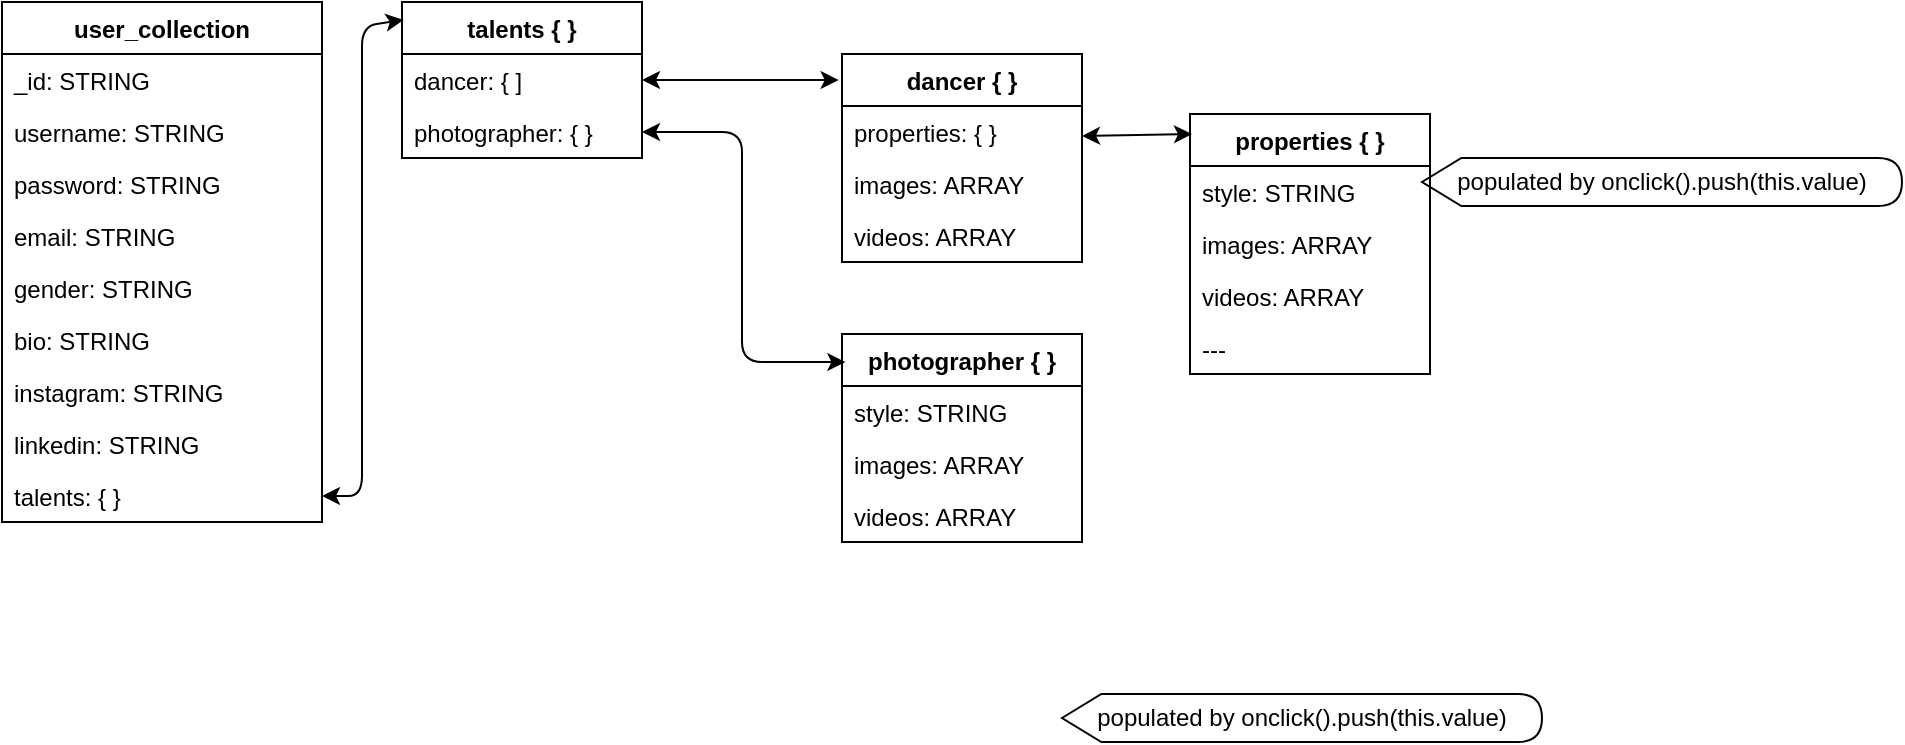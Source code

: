 <mxfile version="11.0.0" type="github"><diagram id="WkIvOSV3gF9uZ1ziTJD9" name="Page-1"><mxGraphModel dx="2272" dy="796" grid="1" gridSize="10" guides="1" tooltips="1" connect="1" arrows="1" fold="1" page="1" pageScale="1" pageWidth="850" pageHeight="1100" math="0" shadow="0"><root><mxCell id="0"/><mxCell id="1" parent="0"/><mxCell id="XZvbkBslZ0ugycUiDrgt-20" value="user_collection" style="swimlane;fontStyle=1;childLayout=stackLayout;horizontal=1;startSize=26;fillColor=none;horizontalStack=0;resizeParent=1;resizeParentMax=0;resizeLast=0;collapsible=1;marginBottom=0;strokeWidth=1;" vertex="1" parent="1"><mxGeometry x="-800" y="24" width="160" height="260" as="geometry"/></mxCell><mxCell id="XZvbkBslZ0ugycUiDrgt-21" value="_id: STRING&#10;" style="text;strokeColor=none;fillColor=none;align=left;verticalAlign=top;spacingLeft=4;spacingRight=4;overflow=hidden;rotatable=0;points=[[0,0.5],[1,0.5]];portConstraint=eastwest;" vertex="1" parent="XZvbkBslZ0ugycUiDrgt-20"><mxGeometry y="26" width="160" height="26" as="geometry"/></mxCell><mxCell id="XZvbkBslZ0ugycUiDrgt-22" value="username: STRING" style="text;strokeColor=none;fillColor=none;align=left;verticalAlign=top;spacingLeft=4;spacingRight=4;overflow=hidden;rotatable=0;points=[[0,0.5],[1,0.5]];portConstraint=eastwest;" vertex="1" parent="XZvbkBslZ0ugycUiDrgt-20"><mxGeometry y="52" width="160" height="26" as="geometry"/></mxCell><mxCell id="XZvbkBslZ0ugycUiDrgt-23" value="password: STRING" style="text;strokeColor=none;fillColor=none;align=left;verticalAlign=top;spacingLeft=4;spacingRight=4;overflow=hidden;rotatable=0;points=[[0,0.5],[1,0.5]];portConstraint=eastwest;" vertex="1" parent="XZvbkBslZ0ugycUiDrgt-20"><mxGeometry y="78" width="160" height="26" as="geometry"/></mxCell><mxCell id="XZvbkBslZ0ugycUiDrgt-24" value="email: STRING" style="text;strokeColor=none;fillColor=none;align=left;verticalAlign=top;spacingLeft=4;spacingRight=4;overflow=hidden;rotatable=0;points=[[0,0.5],[1,0.5]];portConstraint=eastwest;" vertex="1" parent="XZvbkBslZ0ugycUiDrgt-20"><mxGeometry y="104" width="160" height="26" as="geometry"/></mxCell><mxCell id="XZvbkBslZ0ugycUiDrgt-73" value="gender: STRING" style="text;strokeColor=none;fillColor=none;align=left;verticalAlign=top;spacingLeft=4;spacingRight=4;overflow=hidden;rotatable=0;points=[[0,0.5],[1,0.5]];portConstraint=eastwest;" vertex="1" parent="XZvbkBslZ0ugycUiDrgt-20"><mxGeometry y="130" width="160" height="26" as="geometry"/></mxCell><mxCell id="XZvbkBslZ0ugycUiDrgt-25" value="bio: STRING" style="text;strokeColor=none;fillColor=none;align=left;verticalAlign=top;spacingLeft=4;spacingRight=4;overflow=hidden;rotatable=0;points=[[0,0.5],[1,0.5]];portConstraint=eastwest;" vertex="1" parent="XZvbkBslZ0ugycUiDrgt-20"><mxGeometry y="156" width="160" height="26" as="geometry"/></mxCell><mxCell id="XZvbkBslZ0ugycUiDrgt-26" value="instagram: STRING" style="text;strokeColor=none;fillColor=none;align=left;verticalAlign=top;spacingLeft=4;spacingRight=4;overflow=hidden;rotatable=0;points=[[0,0.5],[1,0.5]];portConstraint=eastwest;" vertex="1" parent="XZvbkBslZ0ugycUiDrgt-20"><mxGeometry y="182" width="160" height="26" as="geometry"/></mxCell><mxCell id="XZvbkBslZ0ugycUiDrgt-75" value="linkedin: STRING" style="text;strokeColor=none;fillColor=none;align=left;verticalAlign=top;spacingLeft=4;spacingRight=4;overflow=hidden;rotatable=0;points=[[0,0.5],[1,0.5]];portConstraint=eastwest;" vertex="1" parent="XZvbkBslZ0ugycUiDrgt-20"><mxGeometry y="208" width="160" height="26" as="geometry"/></mxCell><mxCell id="XZvbkBslZ0ugycUiDrgt-27" value="talents: { }" style="text;strokeColor=none;fillColor=none;align=left;verticalAlign=top;spacingLeft=4;spacingRight=4;overflow=hidden;rotatable=0;points=[[0,0.5],[1,0.5]];portConstraint=eastwest;" vertex="1" parent="XZvbkBslZ0ugycUiDrgt-20"><mxGeometry y="234" width="160" height="26" as="geometry"/></mxCell><mxCell id="XZvbkBslZ0ugycUiDrgt-40" value="talents { }" style="swimlane;fontStyle=1;childLayout=stackLayout;horizontal=1;startSize=26;fillColor=none;horizontalStack=0;resizeParent=1;resizeParentMax=0;resizeLast=0;collapsible=1;marginBottom=0;strokeWidth=1;" vertex="1" parent="1"><mxGeometry x="-600" y="24" width="120" height="78" as="geometry"/></mxCell><mxCell id="XZvbkBslZ0ugycUiDrgt-41" value="dancer: { ]" style="text;strokeColor=none;fillColor=none;align=left;verticalAlign=top;spacingLeft=4;spacingRight=4;overflow=hidden;rotatable=0;points=[[0,0.5],[1,0.5]];portConstraint=eastwest;" vertex="1" parent="XZvbkBslZ0ugycUiDrgt-40"><mxGeometry y="26" width="120" height="26" as="geometry"/></mxCell><mxCell id="XZvbkBslZ0ugycUiDrgt-42" value="photographer: { }" style="text;strokeColor=none;fillColor=none;align=left;verticalAlign=top;spacingLeft=4;spacingRight=4;overflow=hidden;rotatable=0;points=[[0,0.5],[1,0.5]];portConstraint=eastwest;" vertex="1" parent="XZvbkBslZ0ugycUiDrgt-40"><mxGeometry y="52" width="120" height="26" as="geometry"/></mxCell><mxCell id="XZvbkBslZ0ugycUiDrgt-44" value="" style="endArrow=classic;startArrow=classic;html=1;entryX=0.007;entryY=0.115;entryDx=0;entryDy=0;entryPerimeter=0;exitX=1;exitY=0.5;exitDx=0;exitDy=0;" edge="1" parent="1" source="XZvbkBslZ0ugycUiDrgt-27" target="XZvbkBslZ0ugycUiDrgt-40"><mxGeometry width="50" height="50" relative="1" as="geometry"><mxPoint x="-820" y="410" as="sourcePoint"/><mxPoint x="-770" y="360" as="targetPoint"/><Array as="points"><mxPoint x="-620" y="271"/><mxPoint x="-620" y="36"/></Array></mxGeometry></mxCell><mxCell id="XZvbkBslZ0ugycUiDrgt-45" value="dancer { }" style="swimlane;fontStyle=1;childLayout=stackLayout;horizontal=1;startSize=26;fillColor=none;horizontalStack=0;resizeParent=1;resizeParentMax=0;resizeLast=0;collapsible=1;marginBottom=0;strokeWidth=1;" vertex="1" parent="1"><mxGeometry x="-380" y="50" width="120" height="104" as="geometry"/></mxCell><mxCell id="XZvbkBslZ0ugycUiDrgt-46" value="properties: { } " style="text;strokeColor=none;fillColor=none;align=left;verticalAlign=top;spacingLeft=4;spacingRight=4;overflow=hidden;rotatable=0;points=[[0,0.5],[1,0.5]];portConstraint=eastwest;" vertex="1" parent="XZvbkBslZ0ugycUiDrgt-45"><mxGeometry y="26" width="120" height="26" as="geometry"/></mxCell><mxCell id="XZvbkBslZ0ugycUiDrgt-49" value="images: ARRAY" style="text;strokeColor=none;fillColor=none;align=left;verticalAlign=top;spacingLeft=4;spacingRight=4;overflow=hidden;rotatable=0;points=[[0,0.5],[1,0.5]];portConstraint=eastwest;" vertex="1" parent="XZvbkBslZ0ugycUiDrgt-45"><mxGeometry y="52" width="120" height="26" as="geometry"/></mxCell><mxCell id="XZvbkBslZ0ugycUiDrgt-50" value="videos: ARRAY" style="text;strokeColor=none;fillColor=none;align=left;verticalAlign=top;spacingLeft=4;spacingRight=4;overflow=hidden;rotatable=0;points=[[0,0.5],[1,0.5]];portConstraint=eastwest;" vertex="1" parent="XZvbkBslZ0ugycUiDrgt-45"><mxGeometry y="78" width="120" height="26" as="geometry"/></mxCell><mxCell id="XZvbkBslZ0ugycUiDrgt-59" value="" style="endArrow=classic;startArrow=classic;html=1;entryX=1;entryY=0.5;entryDx=0;entryDy=0;exitX=-0.014;exitY=0.125;exitDx=0;exitDy=0;exitPerimeter=0;" edge="1" parent="1" source="XZvbkBslZ0ugycUiDrgt-45" target="XZvbkBslZ0ugycUiDrgt-41"><mxGeometry width="50" height="50" relative="1" as="geometry"><mxPoint x="-475" y="154" as="sourcePoint"/><mxPoint x="-425" y="104" as="targetPoint"/></mxGeometry></mxCell><mxCell id="XZvbkBslZ0ugycUiDrgt-60" value="photographer { }" style="swimlane;fontStyle=1;childLayout=stackLayout;horizontal=1;startSize=26;fillColor=none;horizontalStack=0;resizeParent=1;resizeParentMax=0;resizeLast=0;collapsible=1;marginBottom=0;strokeWidth=1;" vertex="1" parent="1"><mxGeometry x="-380" y="190" width="120" height="104" as="geometry"/></mxCell><mxCell id="XZvbkBslZ0ugycUiDrgt-61" value="style: STRING" style="text;strokeColor=none;fillColor=none;align=left;verticalAlign=top;spacingLeft=4;spacingRight=4;overflow=hidden;rotatable=0;points=[[0,0.5],[1,0.5]];portConstraint=eastwest;" vertex="1" parent="XZvbkBslZ0ugycUiDrgt-60"><mxGeometry y="26" width="120" height="26" as="geometry"/></mxCell><mxCell id="XZvbkBslZ0ugycUiDrgt-62" value="images: ARRAY" style="text;strokeColor=none;fillColor=none;align=left;verticalAlign=top;spacingLeft=4;spacingRight=4;overflow=hidden;rotatable=0;points=[[0,0.5],[1,0.5]];portConstraint=eastwest;" vertex="1" parent="XZvbkBslZ0ugycUiDrgt-60"><mxGeometry y="52" width="120" height="26" as="geometry"/></mxCell><mxCell id="XZvbkBslZ0ugycUiDrgt-63" value="videos: ARRAY" style="text;strokeColor=none;fillColor=none;align=left;verticalAlign=top;spacingLeft=4;spacingRight=4;overflow=hidden;rotatable=0;points=[[0,0.5],[1,0.5]];portConstraint=eastwest;" vertex="1" parent="XZvbkBslZ0ugycUiDrgt-60"><mxGeometry y="78" width="120" height="26" as="geometry"/></mxCell><mxCell id="XZvbkBslZ0ugycUiDrgt-70" value="" style="endArrow=classic;startArrow=classic;html=1;entryX=1;entryY=0.5;entryDx=0;entryDy=0;exitX=0.014;exitY=0.135;exitDx=0;exitDy=0;exitPerimeter=0;" edge="1" parent="1" source="XZvbkBslZ0ugycUiDrgt-60" target="XZvbkBslZ0ugycUiDrgt-42"><mxGeometry width="50" height="50" relative="1" as="geometry"><mxPoint x="-475" y="179" as="sourcePoint"/><mxPoint x="-425" y="129" as="targetPoint"/><Array as="points"><mxPoint x="-430" y="204"/><mxPoint x="-430" y="89"/></Array></mxGeometry></mxCell><mxCell id="XZvbkBslZ0ugycUiDrgt-71" value="populated by onclick().push(this.value)" style="shape=display;whiteSpace=wrap;html=1;strokeWidth=1;size=0.082;" vertex="1" parent="1"><mxGeometry x="-270" y="370" width="240" height="24" as="geometry"/></mxCell><mxCell id="XZvbkBslZ0ugycUiDrgt-72" value="populated by onclick().push(this.value)" style="shape=display;whiteSpace=wrap;html=1;strokeWidth=1;size=0.082;" vertex="1" parent="1"><mxGeometry x="-90" y="102" width="240" height="24" as="geometry"/></mxCell><mxCell id="XZvbkBslZ0ugycUiDrgt-78" value="properties { }" style="swimlane;fontStyle=1;childLayout=stackLayout;horizontal=1;startSize=26;fillColor=none;horizontalStack=0;resizeParent=1;resizeParentMax=0;resizeLast=0;collapsible=1;marginBottom=0;strokeWidth=1;" vertex="1" parent="1"><mxGeometry x="-206" y="80" width="120" height="130" as="geometry"/></mxCell><mxCell id="XZvbkBslZ0ugycUiDrgt-79" value="style: STRING" style="text;strokeColor=none;fillColor=none;align=left;verticalAlign=top;spacingLeft=4;spacingRight=4;overflow=hidden;rotatable=0;points=[[0,0.5],[1,0.5]];portConstraint=eastwest;" vertex="1" parent="XZvbkBslZ0ugycUiDrgt-78"><mxGeometry y="26" width="120" height="26" as="geometry"/></mxCell><mxCell id="XZvbkBslZ0ugycUiDrgt-80" value="images: ARRAY" style="text;strokeColor=none;fillColor=none;align=left;verticalAlign=top;spacingLeft=4;spacingRight=4;overflow=hidden;rotatable=0;points=[[0,0.5],[1,0.5]];portConstraint=eastwest;" vertex="1" parent="XZvbkBslZ0ugycUiDrgt-78"><mxGeometry y="52" width="120" height="26" as="geometry"/></mxCell><mxCell id="XZvbkBslZ0ugycUiDrgt-81" value="videos: ARRAY" style="text;strokeColor=none;fillColor=none;align=left;verticalAlign=top;spacingLeft=4;spacingRight=4;overflow=hidden;rotatable=0;points=[[0,0.5],[1,0.5]];portConstraint=eastwest;" vertex="1" parent="XZvbkBslZ0ugycUiDrgt-78"><mxGeometry y="78" width="120" height="26" as="geometry"/></mxCell><mxCell id="XZvbkBslZ0ugycUiDrgt-84" value="--- " style="text;strokeColor=none;fillColor=none;align=left;verticalAlign=top;spacingLeft=4;spacingRight=4;overflow=hidden;rotatable=0;points=[[0,0.5],[1,0.5]];portConstraint=eastwest;" vertex="1" parent="XZvbkBslZ0ugycUiDrgt-78"><mxGeometry y="104" width="120" height="26" as="geometry"/></mxCell><mxCell id="XZvbkBslZ0ugycUiDrgt-83" value="" style="endArrow=classic;startArrow=classic;html=1;exitX=1;exitY=0.5;exitDx=0;exitDy=0;entryX=0.008;entryY=0.038;entryDx=0;entryDy=0;entryPerimeter=0;" edge="1" parent="1"><mxGeometry width="50" height="50" relative="1" as="geometry"><mxPoint x="-260" y="91" as="sourcePoint"/><mxPoint x="-205" y="90" as="targetPoint"/></mxGeometry></mxCell></root></mxGraphModel></diagram></mxfile>